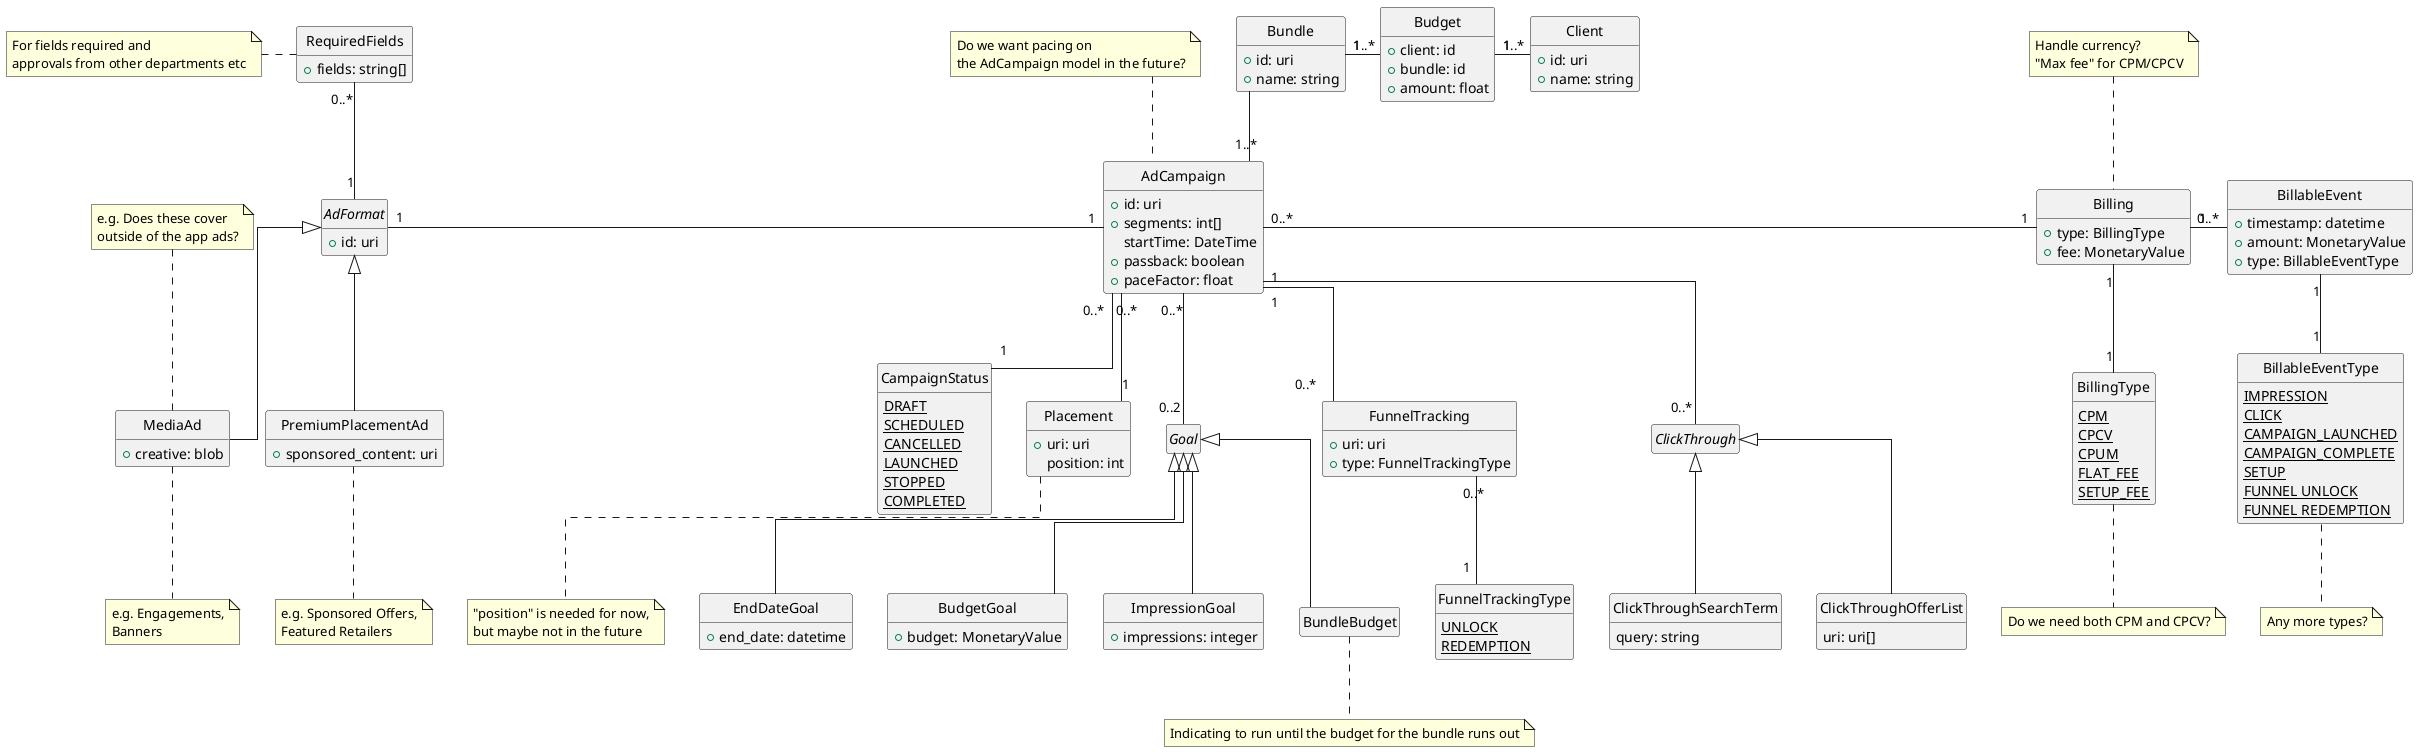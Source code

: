 @startuml
skinparam style strictuml
skinparam linetype ortho
hide empty members

/' Classes '/
class Client {
  + id: uri
  + name: string
}

class Budget {
   + client: id
   + bundle: id
   + amount: float
}

class Bundle {
  + id: uri
  + name: string
}

class AdCampaign {
  + id: uri
  + segments: int[]
    startTime: DateTime
  + passback: boolean
  + paceFactor: float
}
note top of AdCampaign: Do we want pacing on \nthe AdCampaign model in the future?

abstract class AdFormat {
  + id: uri
}

class Placement {
  + uri: uri
  position: int
}
note bottom of Placement: "position" is needed for now,\nbut maybe not in the future


abstract class Goal
class EndDateGoal {
  + end_date: datetime
}
class BudgetGoal {
  + budget: MonetaryValue
}
class ImpressionGoal {
  + impressions: integer
}
class BundleBudget {

}
note bottom of BundleBudget: Indicating to run until the budget for the bundle runs out
Goal <|-- EndDateGoal
Goal <|-- BudgetGoal
Goal <|-- ImpressionGoal
Goal <|-- BundleBudget

class Billing {
  + type: BillingType
  + fee: MonetaryValue
}
note top of Billing: Handle currency? \n"Max fee" for CPM/CPCV

class BillableEvent {
  + timestamp: datetime
  + amount: MonetaryValue
  + type: BillableEventType
}

class MediaAd {
  + creative: blob
}
note bottom of MediaAd: e.g. Engagements,\nBanners
note top of MediaAd: e.g. Does these cover\noutside of the app ads?
AdFormat <|-- MediaAd
class PremiumPlacementAd {
  + sponsored_content: uri
}
note bottom of PremiumPlacementAd: e.g. Sponsored Offers,\nFeatured Retailers
AdFormat <|-- PremiumPlacementAd

class FunnelTracking {
  + uri: uri
  + type: FunnelTrackingType
}

class RequiredFields {
  + fields: string[]
}
note left of RequiredFields: For fields required and\napprovals from other departments etc

abstract class ClickThrough {

}
class ClickThroughSearchTerm {
  query: string
}
class ClickThroughOfferList {
  uri: uri[]
}
ClickThrough <|-- ClickThroughSearchTerm
ClickThrough <|-- ClickThroughOfferList



/' Enums '/

enum CampaignStatus {
  {static} DRAFT
  {static} SCHEDULED
  {static} CANCELLED
  {static} LAUNCHED
  {static} STOPPED
  {static} COMPLETED
}

enum BillingType {
  {static} CPM
  {static} CPCV
  {static} CPUM
  {static} FLAT_FEE
  {static} SETUP_FEE
}
note bottom of BillingType: Do we need both CPM and CPCV?

enum BillableEventType {
  {static} IMPRESSION
  {static} CLICK
  {static} CAMPAIGN_LAUNCHED
  {static} CAMPAIGN_COMPLETE
  {static} SETUP
  {static} FUNNEL UNLOCK
  {static} FUNNEL REDEMPTION
}
note bottom of BillableEventType: Any more types?

enum FunnelTrackingType {
  {static} UNLOCK
  {static} REDEMPTION
}

/' Relations '/
Bundle "1" -right- "1..*" Budget
Budget "1" -right- "1..*" Client
AdCampaign "1..*" -up- Bundle
AdCampaign "1" -left- "1" AdFormat
AdCampaign "0..*" -down- "1" CampaignStatus
AdCampaign "0..*" -down- "1" Placement
AdCampaign "0..*" -down- "0..2" Goal
AdCampaign "1" -- "0..*" ClickThrough
Billing "1" -left- "0..*" AdCampaign
BillingType "1" -up- "1" Billing
Billing "1" -right- "0..*" BillableEvent
BillableEvent "1" -down- "1" BillableEventType
AdCampaign "1" -down- "0..*" FunnelTracking
FunnelTracking "0..*" -down- "1" FunnelTrackingType
AdFormat "1" -up- "0..*" RequiredFields




@enduml
